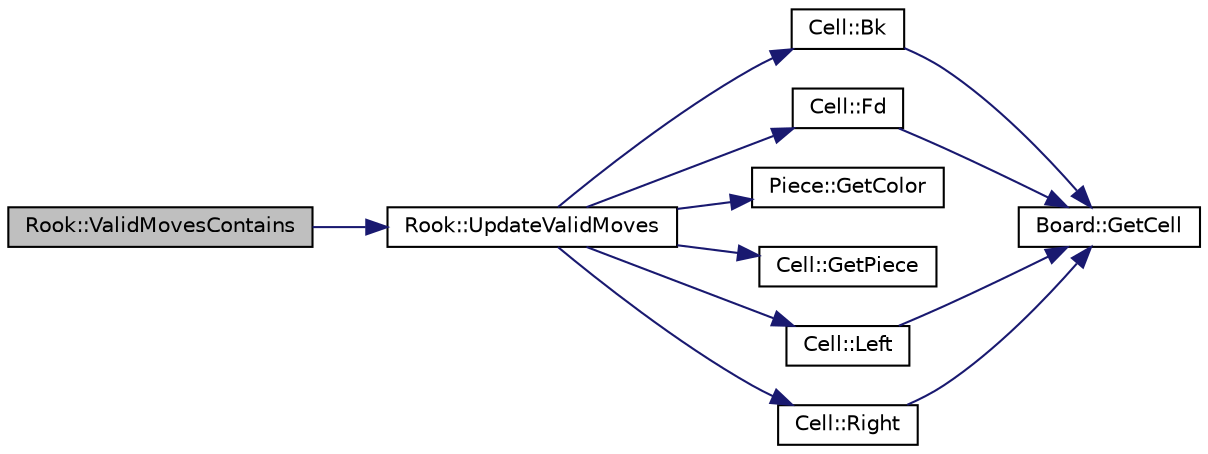 digraph G
{
  bgcolor="transparent";
  edge [fontname="Helvetica",fontsize="10",labelfontname="Helvetica",labelfontsize="10"];
  node [fontname="Helvetica",fontsize="10",shape=record];
  rankdir=LR;
  Node1 [label="Rook::ValidMovesContains",height=0.2,width=0.4,color="black", fillcolor="grey75", style="filled" fontcolor="black"];
  Node1 -> Node2 [color="midnightblue",fontsize="10",style="solid",fontname="Helvetica"];
  Node2 [label="Rook::UpdateValidMoves",height=0.2,width=0.4,color="black",URL="$db/d7e/classRook.html#adace005ade0a92a80a8e0b4b8705b208",tooltip="Update validMoves to match the state of the current board."];
  Node2 -> Node3 [color="midnightblue",fontsize="10",style="solid",fontname="Helvetica"];
  Node3 [label="Cell::Bk",height=0.2,width=0.4,color="black",URL="$de/dfd/classCell.html#a07e300578c39caf67e9c34bd729097ad"];
  Node3 -> Node4 [color="midnightblue",fontsize="10",style="solid",fontname="Helvetica"];
  Node4 [label="Board::GetCell",height=0.2,width=0.4,color="black",URL="$de/d23/classBoard.html#a35976fe4d5108f29f9de9b83901cf74c"];
  Node2 -> Node5 [color="midnightblue",fontsize="10",style="solid",fontname="Helvetica"];
  Node5 [label="Cell::Fd",height=0.2,width=0.4,color="black",URL="$de/dfd/classCell.html#aa24c09ea7005cb60a7d011a02e5a8122"];
  Node5 -> Node4 [color="midnightblue",fontsize="10",style="solid",fontname="Helvetica"];
  Node2 -> Node6 [color="midnightblue",fontsize="10",style="solid",fontname="Helvetica"];
  Node6 [label="Piece::GetColor",height=0.2,width=0.4,color="black",URL="$d5/df0/classPiece.html#a30f7a75c0a9a7a7429dea1b72277db34"];
  Node2 -> Node7 [color="midnightblue",fontsize="10",style="solid",fontname="Helvetica"];
  Node7 [label="Cell::GetPiece",height=0.2,width=0.4,color="black",URL="$de/dfd/classCell.html#a101bba9095488768a82099930d4ffb61"];
  Node2 -> Node8 [color="midnightblue",fontsize="10",style="solid",fontname="Helvetica"];
  Node8 [label="Cell::Left",height=0.2,width=0.4,color="black",URL="$de/dfd/classCell.html#a89d2af2c9ccc6c6c00c5875e7aff4d66"];
  Node8 -> Node4 [color="midnightblue",fontsize="10",style="solid",fontname="Helvetica"];
  Node2 -> Node9 [color="midnightblue",fontsize="10",style="solid",fontname="Helvetica"];
  Node9 [label="Cell::Right",height=0.2,width=0.4,color="black",URL="$de/dfd/classCell.html#a8f3ed2f4868020ad843f4ea0f8291966"];
  Node9 -> Node4 [color="midnightblue",fontsize="10",style="solid",fontname="Helvetica"];
}
